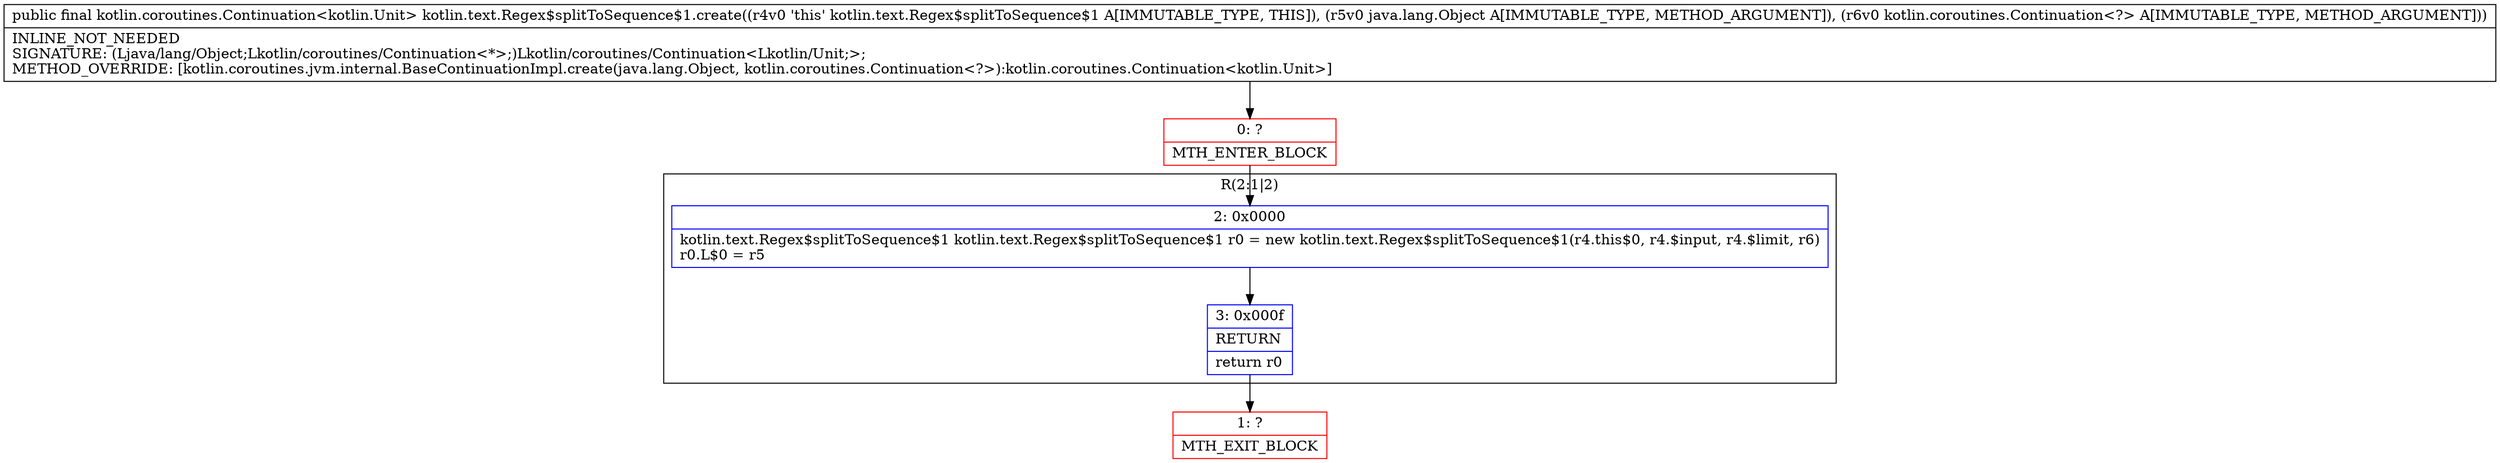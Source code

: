 digraph "CFG forkotlin.text.Regex$splitToSequence$1.create(Ljava\/lang\/Object;Lkotlin\/coroutines\/Continuation;)Lkotlin\/coroutines\/Continuation;" {
subgraph cluster_Region_750581384 {
label = "R(2:1|2)";
node [shape=record,color=blue];
Node_2 [shape=record,label="{2\:\ 0x0000|kotlin.text.Regex$splitToSequence$1 kotlin.text.Regex$splitToSequence$1 r0 = new kotlin.text.Regex$splitToSequence$1(r4.this$0, r4.$input, r4.$limit, r6)\lr0.L$0 = r5\l}"];
Node_3 [shape=record,label="{3\:\ 0x000f|RETURN\l|return r0\l}"];
}
Node_0 [shape=record,color=red,label="{0\:\ ?|MTH_ENTER_BLOCK\l}"];
Node_1 [shape=record,color=red,label="{1\:\ ?|MTH_EXIT_BLOCK\l}"];
MethodNode[shape=record,label="{public final kotlin.coroutines.Continuation\<kotlin.Unit\> kotlin.text.Regex$splitToSequence$1.create((r4v0 'this' kotlin.text.Regex$splitToSequence$1 A[IMMUTABLE_TYPE, THIS]), (r5v0 java.lang.Object A[IMMUTABLE_TYPE, METHOD_ARGUMENT]), (r6v0 kotlin.coroutines.Continuation\<?\> A[IMMUTABLE_TYPE, METHOD_ARGUMENT]))  | INLINE_NOT_NEEDED\lSIGNATURE: (Ljava\/lang\/Object;Lkotlin\/coroutines\/Continuation\<*\>;)Lkotlin\/coroutines\/Continuation\<Lkotlin\/Unit;\>;\lMETHOD_OVERRIDE: [kotlin.coroutines.jvm.internal.BaseContinuationImpl.create(java.lang.Object, kotlin.coroutines.Continuation\<?\>):kotlin.coroutines.Continuation\<kotlin.Unit\>]\l}"];
MethodNode -> Node_0;Node_2 -> Node_3;
Node_3 -> Node_1;
Node_0 -> Node_2;
}

